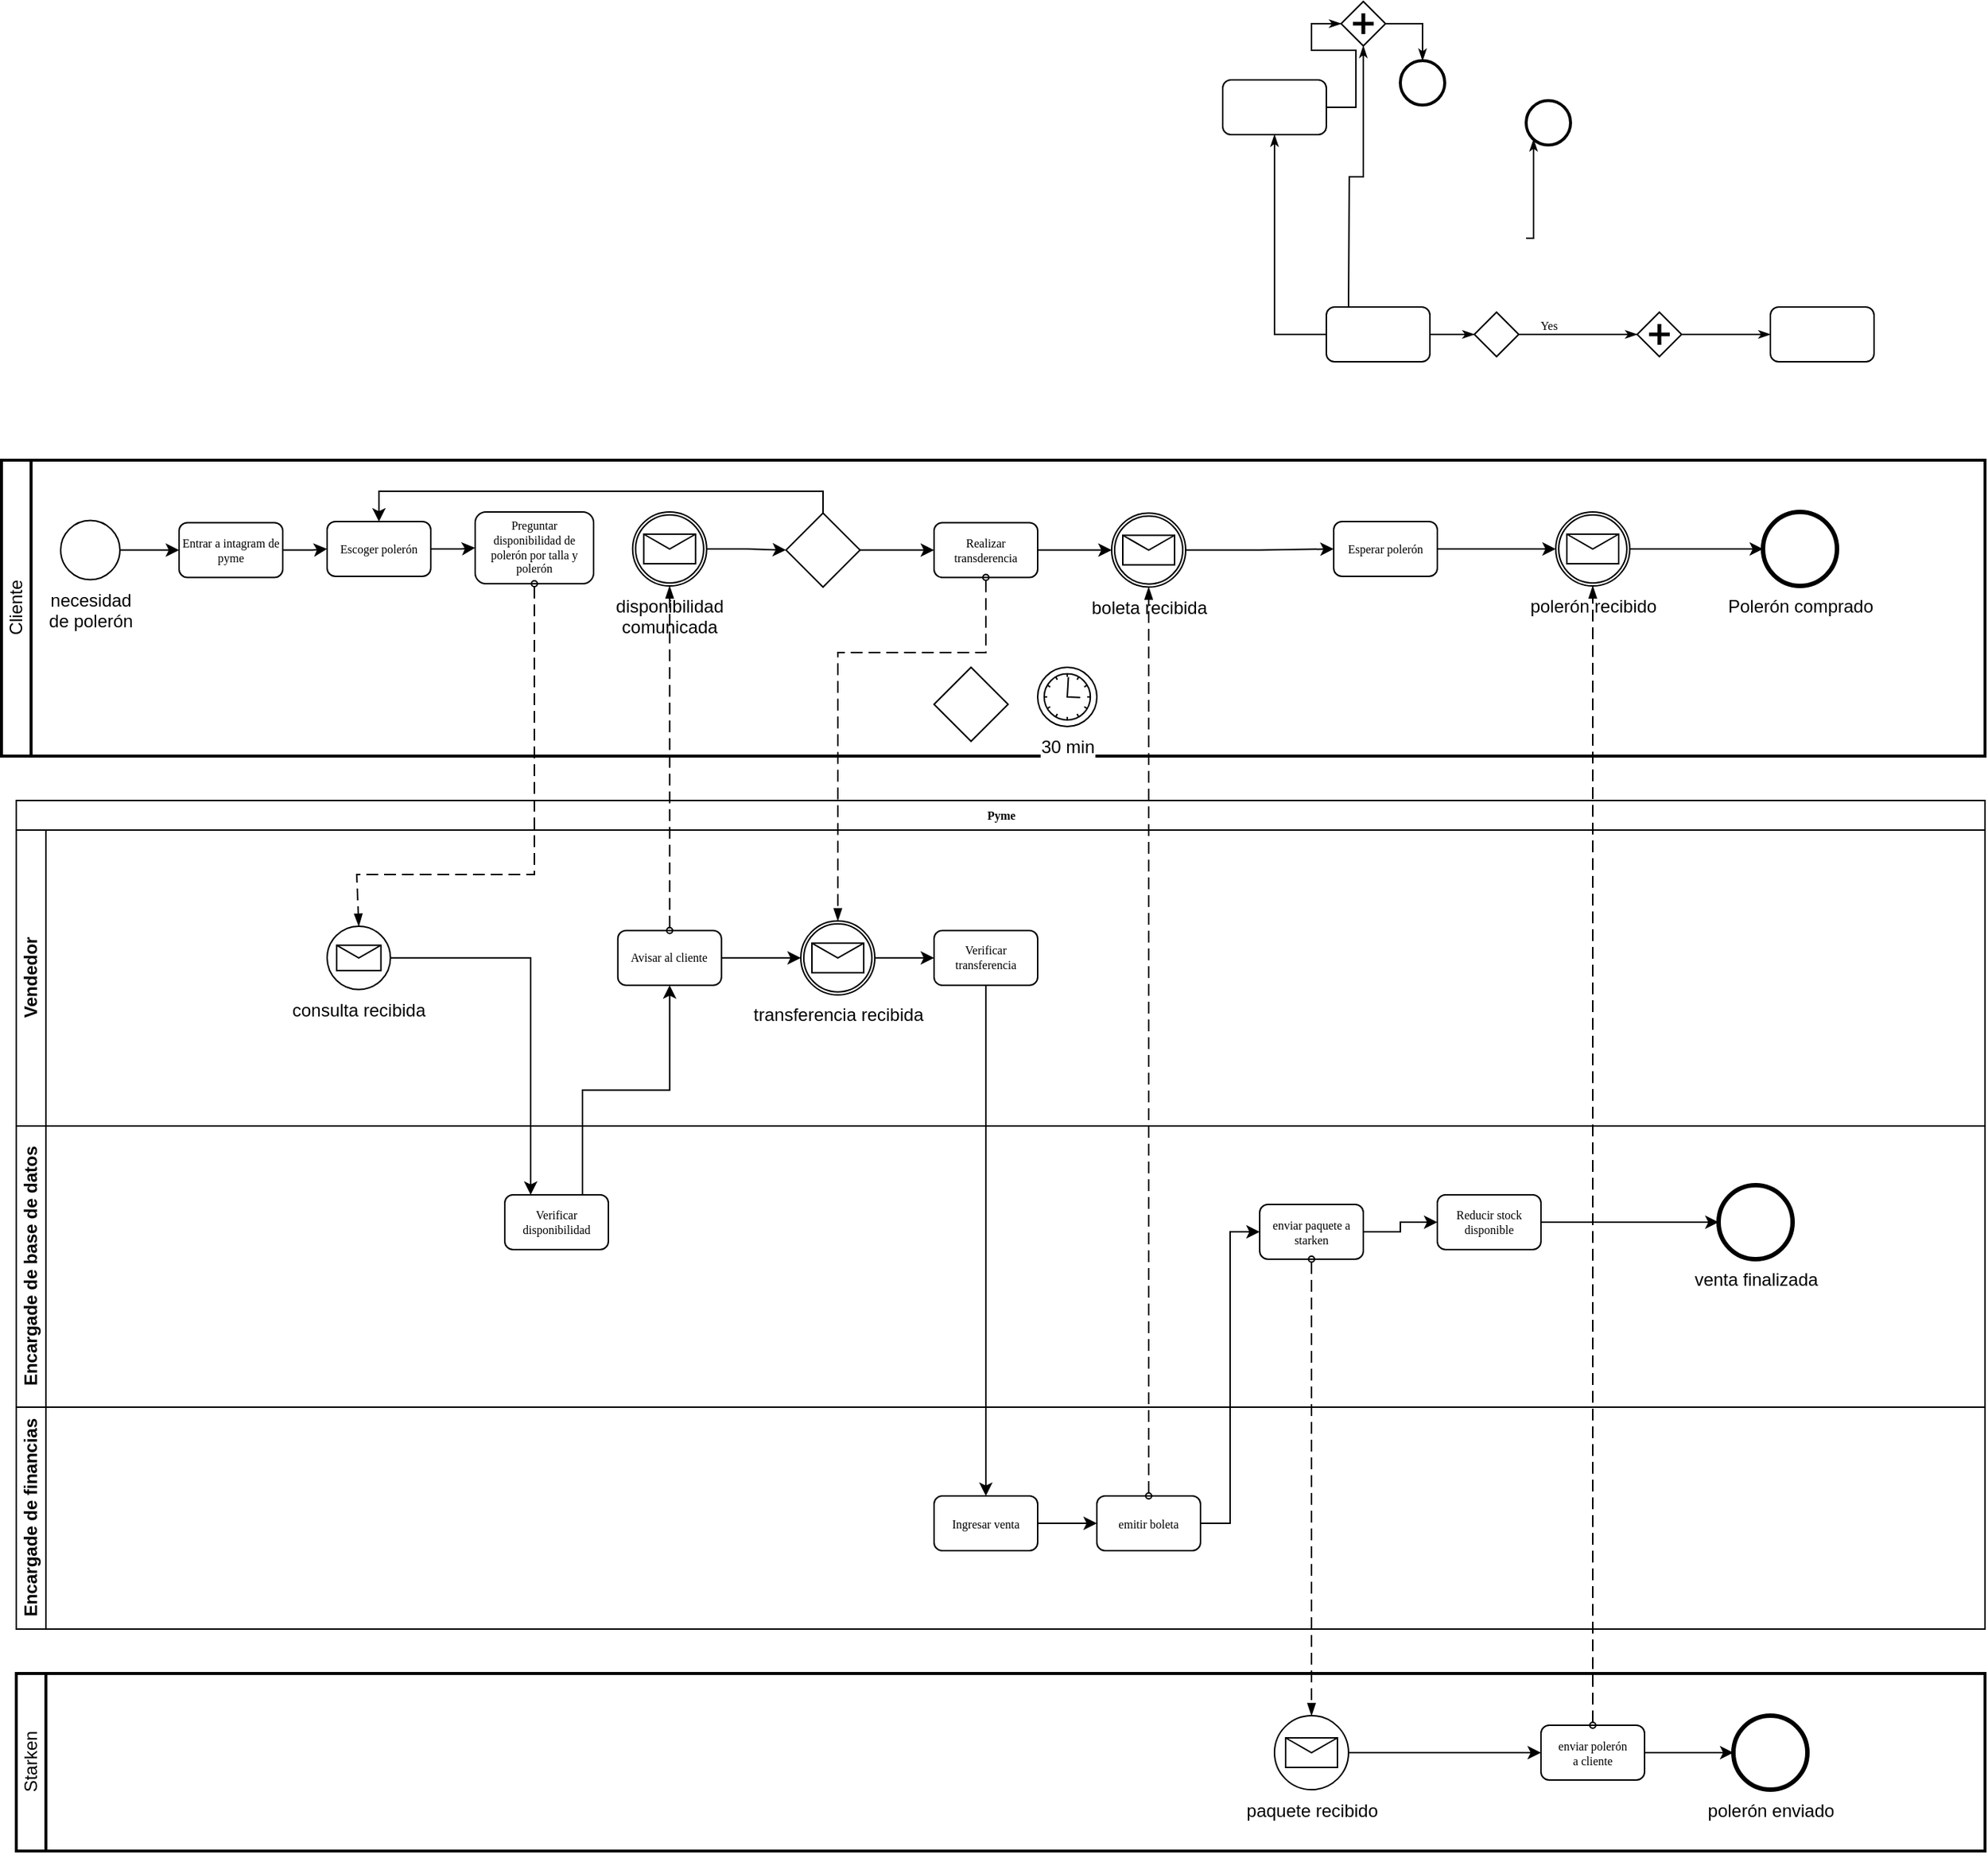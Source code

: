 <mxfile version="17.4.0" type="github">
  <diagram name="Page-1" id="c7488fd3-1785-93aa-aadb-54a6760d102a">
    <mxGraphModel dx="1464" dy="1603" grid="1" gridSize="10" guides="1" tooltips="1" connect="1" arrows="1" fold="1" page="1" pageScale="1" pageWidth="1100" pageHeight="850" background="none" math="0" shadow="0">
      <root>
        <mxCell id="0" />
        <mxCell id="1" parent="0" />
        <mxCell id="2b4e8129b02d487f-1" value="Pyme" style="swimlane;html=1;childLayout=stackLayout;horizontal=1;startSize=20;horizontalStack=0;rounded=0;shadow=0;labelBackgroundColor=none;strokeWidth=1;fontFamily=Verdana;fontSize=8;align=center;" parent="1" vertex="1">
          <mxGeometry x="170" y="80" width="1330" height="560" as="geometry">
            <mxRectangle x="170" y="80" width="60" height="20" as="alternateBounds" />
          </mxGeometry>
        </mxCell>
        <mxCell id="2b4e8129b02d487f-3" value="Vendedor" style="swimlane;html=1;startSize=20;horizontal=0;" parent="2b4e8129b02d487f-1" vertex="1">
          <mxGeometry y="20" width="1330" height="200" as="geometry">
            <mxRectangle y="20" width="680" height="20" as="alternateBounds" />
          </mxGeometry>
        </mxCell>
        <mxCell id="U_CpTUdd8zcvjAYWJKQt-99" style="edgeStyle=orthogonalEdgeStyle;rounded=0;orthogonalLoop=1;jettySize=auto;html=1;entryX=0;entryY=0.5;entryDx=0;entryDy=0;entryPerimeter=0;" edge="1" parent="2b4e8129b02d487f-3" source="U_CpTUdd8zcvjAYWJKQt-1" target="U_CpTUdd8zcvjAYWJKQt-73">
          <mxGeometry relative="1" as="geometry" />
        </mxCell>
        <mxCell id="U_CpTUdd8zcvjAYWJKQt-1" value="Avisar al cliente" style="rounded=1;whiteSpace=wrap;html=1;shadow=0;labelBackgroundColor=none;strokeWidth=1;fontFamily=Verdana;fontSize=8;align=center;" vertex="1" parent="2b4e8129b02d487f-3">
          <mxGeometry x="406.38" y="67.88" width="70" height="37" as="geometry" />
        </mxCell>
        <mxCell id="U_CpTUdd8zcvjAYWJKQt-5" value="Verificar transferencia" style="rounded=1;whiteSpace=wrap;html=1;shadow=0;labelBackgroundColor=none;strokeWidth=1;fontFamily=Verdana;fontSize=8;align=center;" vertex="1" parent="2b4e8129b02d487f-3">
          <mxGeometry x="620" y="67.88" width="70" height="37" as="geometry" />
        </mxCell>
        <mxCell id="U_CpTUdd8zcvjAYWJKQt-25" value="consulta recibida" style="points=[[0.145,0.145,0],[0.5,0,0],[0.855,0.145,0],[1,0.5,0],[0.855,0.855,0],[0.5,1,0],[0.145,0.855,0],[0,0.5,0]];shape=mxgraph.bpmn.event;html=1;verticalLabelPosition=bottom;labelBackgroundColor=#ffffff;verticalAlign=top;align=center;perimeter=ellipsePerimeter;outlineConnect=0;aspect=fixed;outline=standard;symbol=message;" vertex="1" parent="2b4e8129b02d487f-3">
          <mxGeometry x="210" y="65" width="42.75" height="42.75" as="geometry" />
        </mxCell>
        <mxCell id="U_CpTUdd8zcvjAYWJKQt-76" style="edgeStyle=orthogonalEdgeStyle;rounded=0;orthogonalLoop=1;jettySize=auto;html=1;entryX=0;entryY=0.5;entryDx=0;entryDy=0;" edge="1" parent="2b4e8129b02d487f-3" source="U_CpTUdd8zcvjAYWJKQt-73" target="U_CpTUdd8zcvjAYWJKQt-5">
          <mxGeometry relative="1" as="geometry" />
        </mxCell>
        <mxCell id="U_CpTUdd8zcvjAYWJKQt-73" value="transferencia recibida" style="points=[[0.145,0.145,0],[0.5,0,0],[0.855,0.145,0],[1,0.5,0],[0.855,0.855,0],[0.5,1,0],[0.145,0.855,0],[0,0.5,0]];shape=mxgraph.bpmn.event;html=1;verticalLabelPosition=bottom;labelBackgroundColor=#ffffff;verticalAlign=top;align=center;perimeter=ellipsePerimeter;outlineConnect=0;aspect=fixed;outline=catching;symbol=message;" vertex="1" parent="2b4e8129b02d487f-3">
          <mxGeometry x="530" y="61.38" width="50" height="50" as="geometry" />
        </mxCell>
        <mxCell id="2b4e8129b02d487f-4" value="Encargade de base de datos" style="swimlane;html=1;startSize=20;horizontal=0;" parent="2b4e8129b02d487f-1" vertex="1">
          <mxGeometry y="220" width="1330" height="190" as="geometry" />
        </mxCell>
        <mxCell id="U_CpTUdd8zcvjAYWJKQt-90" style="edgeStyle=orthogonalEdgeStyle;rounded=0;orthogonalLoop=1;jettySize=auto;html=1;" edge="1" parent="2b4e8129b02d487f-4" source="U_CpTUdd8zcvjAYWJKQt-2" target="U_CpTUdd8zcvjAYWJKQt-52">
          <mxGeometry relative="1" as="geometry" />
        </mxCell>
        <mxCell id="U_CpTUdd8zcvjAYWJKQt-2" value="Reducir stock disponible" style="rounded=1;whiteSpace=wrap;html=1;shadow=0;labelBackgroundColor=none;strokeWidth=1;fontFamily=Verdana;fontSize=8;align=center;" vertex="1" parent="2b4e8129b02d487f-4">
          <mxGeometry x="960" y="46.5" width="70" height="37" as="geometry" />
        </mxCell>
        <mxCell id="U_CpTUdd8zcvjAYWJKQt-4" value="Verificar disponibilidad" style="rounded=1;whiteSpace=wrap;html=1;shadow=0;labelBackgroundColor=none;strokeWidth=1;fontFamily=Verdana;fontSize=8;align=center;" vertex="1" parent="2b4e8129b02d487f-4">
          <mxGeometry x="330" y="46.5" width="70" height="37" as="geometry" />
        </mxCell>
        <mxCell id="U_CpTUdd8zcvjAYWJKQt-52" value="venta finalizada" style="points=[[0.145,0.145,0],[0.5,0,0],[0.855,0.145,0],[1,0.5,0],[0.855,0.855,0],[0.5,1,0],[0.145,0.855,0],[0,0.5,0]];shape=mxgraph.bpmn.event;html=1;verticalLabelPosition=bottom;labelBackgroundColor=#ffffff;verticalAlign=top;align=center;perimeter=ellipsePerimeter;outlineConnect=0;aspect=fixed;outline=end;symbol=terminate2;" vertex="1" parent="2b4e8129b02d487f-4">
          <mxGeometry x="1150" y="40" width="50" height="50" as="geometry" />
        </mxCell>
        <mxCell id="U_CpTUdd8zcvjAYWJKQt-17" value="enviar paquete a starken" style="rounded=1;whiteSpace=wrap;html=1;shadow=0;labelBackgroundColor=none;strokeWidth=1;fontFamily=Verdana;fontSize=8;align=center;" vertex="1" parent="2b4e8129b02d487f-4">
          <mxGeometry x="840" y="53" width="70" height="37" as="geometry" />
        </mxCell>
        <mxCell id="U_CpTUdd8zcvjAYWJKQt-89" style="edgeStyle=orthogonalEdgeStyle;rounded=0;orthogonalLoop=1;jettySize=auto;html=1;" edge="1" parent="2b4e8129b02d487f-4" source="U_CpTUdd8zcvjAYWJKQt-17" target="U_CpTUdd8zcvjAYWJKQt-2">
          <mxGeometry relative="1" as="geometry" />
        </mxCell>
        <mxCell id="U_CpTUdd8zcvjAYWJKQt-40" style="edgeStyle=orthogonalEdgeStyle;rounded=0;orthogonalLoop=1;jettySize=auto;html=1;entryX=0.25;entryY=0;entryDx=0;entryDy=0;" edge="1" parent="2b4e8129b02d487f-1" source="U_CpTUdd8zcvjAYWJKQt-25" target="U_CpTUdd8zcvjAYWJKQt-4">
          <mxGeometry relative="1" as="geometry" />
        </mxCell>
        <mxCell id="U_CpTUdd8zcvjAYWJKQt-44" style="edgeStyle=orthogonalEdgeStyle;rounded=0;orthogonalLoop=1;jettySize=auto;html=1;entryX=0.5;entryY=1;entryDx=0;entryDy=0;exitX=0.75;exitY=0;exitDx=0;exitDy=0;" edge="1" parent="2b4e8129b02d487f-1" source="U_CpTUdd8zcvjAYWJKQt-4" target="U_CpTUdd8zcvjAYWJKQt-1">
          <mxGeometry relative="1" as="geometry">
            <mxPoint x="499.971" y="285.029" as="sourcePoint" />
          </mxGeometry>
        </mxCell>
        <mxCell id="U_CpTUdd8zcvjAYWJKQt-65" style="edgeStyle=orthogonalEdgeStyle;rounded=0;orthogonalLoop=1;jettySize=auto;html=1;" edge="1" parent="2b4e8129b02d487f-1" source="U_CpTUdd8zcvjAYWJKQt-5" target="U_CpTUdd8zcvjAYWJKQt-6">
          <mxGeometry relative="1" as="geometry" />
        </mxCell>
        <mxCell id="2b4e8129b02d487f-2" value="Encargade&amp;nbsp;de financias" style="swimlane;html=1;startSize=20;horizontal=0;" parent="2b4e8129b02d487f-1" vertex="1">
          <mxGeometry y="410" width="1330" height="150" as="geometry" />
        </mxCell>
        <mxCell id="2b4e8129b02d487f-20" style="edgeStyle=orthogonalEdgeStyle;rounded=0;html=1;labelBackgroundColor=none;startArrow=none;startFill=0;startSize=5;endArrow=classicThin;endFill=1;endSize=5;jettySize=auto;orthogonalLoop=1;strokeWidth=1;fontFamily=Verdana;fontSize=8" parent="2b4e8129b02d487f-2" target="2b4e8129b02d487f-8" edge="1">
          <mxGeometry relative="1" as="geometry">
            <mxPoint x="1020" y="-790" as="sourcePoint" />
            <Array as="points">
              <mxPoint x="1025" y="-790" />
            </Array>
          </mxGeometry>
        </mxCell>
        <mxCell id="U_CpTUdd8zcvjAYWJKQt-66" style="edgeStyle=orthogonalEdgeStyle;rounded=0;orthogonalLoop=1;jettySize=auto;html=1;entryX=0;entryY=0.5;entryDx=0;entryDy=0;" edge="1" parent="2b4e8129b02d487f-2" source="U_CpTUdd8zcvjAYWJKQt-6" target="U_CpTUdd8zcvjAYWJKQt-3">
          <mxGeometry relative="1" as="geometry" />
        </mxCell>
        <mxCell id="U_CpTUdd8zcvjAYWJKQt-6" value="Ingresar venta" style="rounded=1;whiteSpace=wrap;html=1;shadow=0;labelBackgroundColor=none;strokeWidth=1;fontFamily=Verdana;fontSize=8;align=center;" vertex="1" parent="2b4e8129b02d487f-2">
          <mxGeometry x="620" y="60" width="70" height="37" as="geometry" />
        </mxCell>
        <mxCell id="U_CpTUdd8zcvjAYWJKQt-3" value="emitir boleta&lt;span style=&quot;color: rgba(0 , 0 , 0 , 0) ; font-family: monospace ; font-size: 0px&quot;&gt;%3CmxGraphModel%3E%3Croot%3E%3CmxCell%20id%3D%220%22%2F%3E%3CmxCell%20id%3D%221%22%20parent%3D%220%22%2F%3E%3CmxCell%20id%3D%222%22%20value%3D%22Infomar%20modelo%20y%20talla%22%20style%3D%22rounded%3D1%3BwhiteSpace%3Dwrap%3Bhtml%3D1%3Bshadow%3D0%3BlabelBackgroundColor%3Dnone%3BstrokeWidth%3D1%3BfontFamily%3DVerdana%3BfontSize%3D8%3Balign%3Dcenter%3B%22%20vertex%3D%221%22%20parent%3D%221%22%3E%3CmxGeometry%20x%3D%22240%22%20y%3D%22-110.0%22%20width%3D%2270%22%20height%3D%2237%22%20as%3D%22geometry%22%2F%3E%3C%2FmxCell%3E%3C%2Froot%3E%3C%2FmxGraphModel%3E&lt;/span&gt;" style="rounded=1;whiteSpace=wrap;html=1;shadow=0;labelBackgroundColor=none;strokeWidth=1;fontFamily=Verdana;fontSize=8;align=center;" vertex="1" parent="2b4e8129b02d487f-2">
          <mxGeometry x="730" y="60" width="70" height="37" as="geometry" />
        </mxCell>
        <mxCell id="U_CpTUdd8zcvjAYWJKQt-67" style="edgeStyle=orthogonalEdgeStyle;rounded=0;orthogonalLoop=1;jettySize=auto;html=1;entryX=0;entryY=0.5;entryDx=0;entryDy=0;" edge="1" parent="2b4e8129b02d487f-1" source="U_CpTUdd8zcvjAYWJKQt-3" target="U_CpTUdd8zcvjAYWJKQt-17">
          <mxGeometry relative="1" as="geometry" />
        </mxCell>
        <mxCell id="2b4e8129b02d487f-9" value="" style="rounded=1;whiteSpace=wrap;html=1;shadow=0;labelBackgroundColor=none;strokeWidth=1;fontFamily=Verdana;fontSize=8;align=center;" parent="1" vertex="1">
          <mxGeometry x="985" y="-407" width="70" height="37" as="geometry" />
        </mxCell>
        <mxCell id="2b4e8129b02d487f-11" value="" style="ellipse;whiteSpace=wrap;html=1;rounded=0;shadow=0;labelBackgroundColor=none;strokeWidth=2;fontFamily=Verdana;fontSize=8;align=center;" parent="1" vertex="1">
          <mxGeometry x="1105" y="-420" width="30" height="30" as="geometry" />
        </mxCell>
        <mxCell id="2b4e8129b02d487f-10" value="" style="shape=mxgraph.bpmn.shape;html=1;verticalLabelPosition=bottom;labelBackgroundColor=#ffffff;verticalAlign=top;perimeter=rhombusPerimeter;background=gateway;outline=none;symbol=parallelGw;rounded=1;shadow=0;strokeWidth=1;fontFamily=Verdana;fontSize=8;align=center;" parent="1" vertex="1">
          <mxGeometry x="1065" y="-460" width="30" height="30" as="geometry" />
        </mxCell>
        <mxCell id="2b4e8129b02d487f-22" style="edgeStyle=orthogonalEdgeStyle;rounded=0;html=1;entryX=0;entryY=0.5;labelBackgroundColor=none;startArrow=none;startFill=0;startSize=5;endArrow=classicThin;endFill=1;endSize=5;jettySize=auto;orthogonalLoop=1;strokeWidth=1;fontFamily=Verdana;fontSize=8" parent="1" source="2b4e8129b02d487f-9" target="2b4e8129b02d487f-10" edge="1">
          <mxGeometry relative="1" as="geometry" />
        </mxCell>
        <mxCell id="2b4e8129b02d487f-23" style="edgeStyle=orthogonalEdgeStyle;rounded=0;html=1;labelBackgroundColor=none;startArrow=none;startFill=0;startSize=5;endArrow=classicThin;endFill=1;endSize=5;jettySize=auto;orthogonalLoop=1;strokeWidth=1;fontFamily=Verdana;fontSize=8" parent="1" source="2b4e8129b02d487f-10" target="2b4e8129b02d487f-11" edge="1">
          <mxGeometry relative="1" as="geometry" />
        </mxCell>
        <mxCell id="2b4e8129b02d487f-31" style="edgeStyle=orthogonalEdgeStyle;rounded=0;html=1;entryX=0.5;entryY=1;labelBackgroundColor=none;startArrow=none;startFill=0;startSize=5;endArrow=classicThin;endFill=1;endSize=5;jettySize=auto;orthogonalLoop=1;strokeWidth=1;fontFamily=Verdana;fontSize=8" parent="1" target="2b4e8129b02d487f-10" edge="1">
          <mxGeometry relative="1" as="geometry">
            <mxPoint x="1070" y="-253" as="sourcePoint" />
          </mxGeometry>
        </mxCell>
        <mxCell id="2b4e8129b02d487f-33" style="edgeStyle=orthogonalEdgeStyle;rounded=0;html=1;labelBackgroundColor=none;startArrow=none;startFill=0;startSize=5;endArrow=classicThin;endFill=1;endSize=5;jettySize=auto;orthogonalLoop=1;strokeWidth=1;fontFamily=Verdana;fontSize=8" parent="1" source="2b4e8129b02d487f-16" target="2b4e8129b02d487f-9" edge="1">
          <mxGeometry relative="1" as="geometry" />
        </mxCell>
        <mxCell id="2b4e8129b02d487f-28" style="edgeStyle=orthogonalEdgeStyle;rounded=0;html=1;labelBackgroundColor=none;startArrow=none;startFill=0;startSize=5;endArrow=classicThin;endFill=1;endSize=5;jettySize=auto;orthogonalLoop=1;strokeWidth=1;fontFamily=Verdana;fontSize=8;" parent="1" source="2b4e8129b02d487f-14" target="2b4e8129b02d487f-15" edge="1">
          <mxGeometry relative="1" as="geometry" />
        </mxCell>
        <mxCell id="2b4e8129b02d487f-14" value="" style="rounded=1;whiteSpace=wrap;html=1;shadow=0;labelBackgroundColor=none;strokeWidth=1;fontFamily=Verdana;fontSize=8;align=center;" parent="1" vertex="1">
          <mxGeometry x="1055" y="-253.5" width="70" height="37" as="geometry" />
        </mxCell>
        <mxCell id="2b4e8129b02d487f-29" value="Yes" style="edgeStyle=orthogonalEdgeStyle;rounded=0;html=1;entryX=0;entryY=0.5;labelBackgroundColor=none;startArrow=none;startFill=0;startSize=5;endArrow=classicThin;endFill=1;endSize=5;jettySize=auto;orthogonalLoop=1;strokeWidth=1;fontFamily=Verdana;fontSize=8" parent="1" source="2b4e8129b02d487f-15" target="2b4e8129b02d487f-16" edge="1">
          <mxGeometry x="-0.501" y="6" relative="1" as="geometry">
            <mxPoint as="offset" />
          </mxGeometry>
        </mxCell>
        <mxCell id="2b4e8129b02d487f-15" value="" style="strokeWidth=1;html=1;shape=mxgraph.flowchart.decision;whiteSpace=wrap;rounded=1;shadow=0;labelBackgroundColor=none;fontFamily=Verdana;fontSize=8;align=center;" parent="1" vertex="1">
          <mxGeometry x="1155" y="-250.0" width="30" height="30" as="geometry" />
        </mxCell>
        <mxCell id="2b4e8129b02d487f-30" style="edgeStyle=orthogonalEdgeStyle;rounded=0;html=1;labelBackgroundColor=none;startArrow=none;startFill=0;startSize=5;endArrow=classicThin;endFill=1;endSize=5;jettySize=auto;orthogonalLoop=1;strokeColor=#000000;strokeWidth=1;fontFamily=Verdana;fontSize=8;fontColor=#000000;" parent="1" source="2b4e8129b02d487f-16" target="2b4e8129b02d487f-17" edge="1">
          <mxGeometry relative="1" as="geometry" />
        </mxCell>
        <mxCell id="2b4e8129b02d487f-16" value="" style="shape=mxgraph.bpmn.shape;html=1;verticalLabelPosition=bottom;labelBackgroundColor=#ffffff;verticalAlign=top;perimeter=rhombusPerimeter;background=gateway;outline=none;symbol=parallelGw;rounded=1;shadow=0;strokeWidth=1;fontFamily=Verdana;fontSize=8;align=center;" parent="1" vertex="1">
          <mxGeometry x="1265" y="-250.0" width="30" height="30" as="geometry" />
        </mxCell>
        <mxCell id="U_CpTUdd8zcvjAYWJKQt-12" value="Cliente" style="swimlane;html=1;startSize=20;fontStyle=0;collapsible=0;horizontal=0;swimlaneLine=1;swimlaneFillColor=#ffffff;strokeWidth=2;" vertex="1" parent="1">
          <mxGeometry x="160" y="-150" width="1340" height="200" as="geometry" />
        </mxCell>
        <mxCell id="2b4e8129b02d487f-6" value="Preguntar disponibilidad de polerón por talla y polerón" style="rounded=1;whiteSpace=wrap;html=1;shadow=0;labelBackgroundColor=none;strokeWidth=1;fontFamily=Verdana;fontSize=8;align=center;" parent="U_CpTUdd8zcvjAYWJKQt-12" vertex="1">
          <mxGeometry x="320" y="35" width="80" height="48.5" as="geometry" />
        </mxCell>
        <mxCell id="U_CpTUdd8zcvjAYWJKQt-95" style="edgeStyle=orthogonalEdgeStyle;rounded=0;orthogonalLoop=1;jettySize=auto;html=1;entryX=0;entryY=0.5;entryDx=0;entryDy=0;entryPerimeter=0;" edge="1" parent="U_CpTUdd8zcvjAYWJKQt-12" source="U_CpTUdd8zcvjAYWJKQt-14" target="U_CpTUdd8zcvjAYWJKQt-71">
          <mxGeometry relative="1" as="geometry" />
        </mxCell>
        <mxCell id="U_CpTUdd8zcvjAYWJKQt-14" value="Realizar transderencia" style="rounded=1;whiteSpace=wrap;html=1;shadow=0;labelBackgroundColor=none;strokeWidth=1;fontFamily=Verdana;fontSize=8;align=center;" vertex="1" parent="U_CpTUdd8zcvjAYWJKQt-12">
          <mxGeometry x="630" y="42.25" width="70" height="37" as="geometry" />
        </mxCell>
        <mxCell id="U_CpTUdd8zcvjAYWJKQt-97" style="edgeStyle=orthogonalEdgeStyle;rounded=0;orthogonalLoop=1;jettySize=auto;html=1;entryX=0;entryY=0.5;entryDx=0;entryDy=0;" edge="1" parent="U_CpTUdd8zcvjAYWJKQt-12" source="U_CpTUdd8zcvjAYWJKQt-27" target="U_CpTUdd8zcvjAYWJKQt-31">
          <mxGeometry relative="1" as="geometry" />
        </mxCell>
        <mxCell id="U_CpTUdd8zcvjAYWJKQt-27" value="Entrar a intagram de pyme" style="rounded=1;whiteSpace=wrap;html=1;shadow=0;labelBackgroundColor=none;strokeWidth=1;fontFamily=Verdana;fontSize=8;align=center;" vertex="1" parent="U_CpTUdd8zcvjAYWJKQt-12">
          <mxGeometry x="120" y="42.25" width="70" height="37" as="geometry" />
        </mxCell>
        <mxCell id="U_CpTUdd8zcvjAYWJKQt-96" style="edgeStyle=orthogonalEdgeStyle;rounded=0;orthogonalLoop=1;jettySize=auto;html=1;entryX=0;entryY=0.5;entryDx=0;entryDy=0;" edge="1" parent="U_CpTUdd8zcvjAYWJKQt-12" source="U_CpTUdd8zcvjAYWJKQt-28" target="U_CpTUdd8zcvjAYWJKQt-27">
          <mxGeometry relative="1" as="geometry" />
        </mxCell>
        <mxCell id="U_CpTUdd8zcvjAYWJKQt-28" value="necesidad &lt;br&gt;de polerón" style="points=[[0.145,0.145,0],[0.5,0,0],[0.855,0.145,0],[1,0.5,0],[0.855,0.855,0],[0.5,1,0],[0.145,0.855,0],[0,0.5,0]];shape=mxgraph.bpmn.event;html=1;verticalLabelPosition=bottom;labelBackgroundColor=#ffffff;verticalAlign=top;align=center;perimeter=ellipsePerimeter;outlineConnect=0;aspect=fixed;outline=standard;symbol=general;" vertex="1" parent="U_CpTUdd8zcvjAYWJKQt-12">
          <mxGeometry x="40" y="40.75" width="40" height="40" as="geometry" />
        </mxCell>
        <mxCell id="U_CpTUdd8zcvjAYWJKQt-98" style="edgeStyle=orthogonalEdgeStyle;rounded=0;orthogonalLoop=1;jettySize=auto;html=1;entryX=0;entryY=0.5;entryDx=0;entryDy=0;" edge="1" parent="U_CpTUdd8zcvjAYWJKQt-12" source="U_CpTUdd8zcvjAYWJKQt-31" target="2b4e8129b02d487f-6">
          <mxGeometry relative="1" as="geometry" />
        </mxCell>
        <mxCell id="U_CpTUdd8zcvjAYWJKQt-31" value="Escoger polerón" style="rounded=1;whiteSpace=wrap;html=1;shadow=0;labelBackgroundColor=none;strokeWidth=1;fontFamily=Verdana;fontSize=8;align=center;" vertex="1" parent="U_CpTUdd8zcvjAYWJKQt-12">
          <mxGeometry x="220" y="41.5" width="70" height="37" as="geometry" />
        </mxCell>
        <mxCell id="U_CpTUdd8zcvjAYWJKQt-36" value="Polerón comprado" style="points=[[0.145,0.145,0],[0.5,0,0],[0.855,0.145,0],[1,0.5,0],[0.855,0.855,0],[0.5,1,0],[0.145,0.855,0],[0,0.5,0]];shape=mxgraph.bpmn.event;html=1;verticalLabelPosition=bottom;labelBackgroundColor=#ffffff;verticalAlign=top;align=center;perimeter=ellipsePerimeter;outlineConnect=0;aspect=fixed;outline=end;symbol=terminate2;" vertex="1" parent="U_CpTUdd8zcvjAYWJKQt-12">
          <mxGeometry x="1190" y="35" width="50" height="50" as="geometry" />
        </mxCell>
        <mxCell id="U_CpTUdd8zcvjAYWJKQt-49" style="edgeStyle=orthogonalEdgeStyle;rounded=0;orthogonalLoop=1;jettySize=auto;html=1;entryX=0;entryY=0.5;entryDx=0;entryDy=0;exitX=1;exitY=0.5;exitDx=0;exitDy=0;exitPerimeter=0;" edge="1" parent="U_CpTUdd8zcvjAYWJKQt-12" source="U_CpTUdd8zcvjAYWJKQt-62" target="U_CpTUdd8zcvjAYWJKQt-14">
          <mxGeometry relative="1" as="geometry">
            <mxPoint x="566.38" y="62.88" as="sourcePoint" />
          </mxGeometry>
        </mxCell>
        <mxCell id="U_CpTUdd8zcvjAYWJKQt-64" style="edgeStyle=orthogonalEdgeStyle;rounded=0;orthogonalLoop=1;jettySize=auto;html=1;entryX=0;entryY=0.5;entryDx=0;entryDy=0;entryPerimeter=0;" edge="1" parent="U_CpTUdd8zcvjAYWJKQt-12" source="U_CpTUdd8zcvjAYWJKQt-70" target="U_CpTUdd8zcvjAYWJKQt-62">
          <mxGeometry relative="1" as="geometry">
            <mxPoint x="472.75" y="60" as="sourcePoint" />
          </mxGeometry>
        </mxCell>
        <mxCell id="U_CpTUdd8zcvjAYWJKQt-63" style="edgeStyle=orthogonalEdgeStyle;rounded=0;orthogonalLoop=1;jettySize=auto;html=1;entryX=0.5;entryY=0;entryDx=0;entryDy=0;exitX=0.5;exitY=0;exitDx=0;exitDy=0;exitPerimeter=0;" edge="1" parent="U_CpTUdd8zcvjAYWJKQt-12" source="U_CpTUdd8zcvjAYWJKQt-62" target="U_CpTUdd8zcvjAYWJKQt-31">
          <mxGeometry relative="1" as="geometry">
            <Array as="points">
              <mxPoint x="555" y="21" />
              <mxPoint x="255" y="21" />
            </Array>
          </mxGeometry>
        </mxCell>
        <mxCell id="U_CpTUdd8zcvjAYWJKQt-62" value="" style="points=[[0.25,0.25,0],[0.5,0,0],[0.75,0.25,0],[1,0.5,0],[0.75,0.75,0],[0.5,1,0],[0.25,0.75,0],[0,0.5,0]];shape=mxgraph.bpmn.gateway2;html=1;verticalLabelPosition=bottom;labelBackgroundColor=#ffffff;verticalAlign=top;align=center;perimeter=rhombusPerimeter;outlineConnect=0;outline=none;symbol=none;" vertex="1" parent="U_CpTUdd8zcvjAYWJKQt-12">
          <mxGeometry x="530" y="35.75" width="50" height="50" as="geometry" />
        </mxCell>
        <mxCell id="U_CpTUdd8zcvjAYWJKQt-70" value="disponibilidad &lt;br&gt;comunicada" style="points=[[0.145,0.145,0],[0.5,0,0],[0.855,0.145,0],[1,0.5,0],[0.855,0.855,0],[0.5,1,0],[0.145,0.855,0],[0,0.5,0]];shape=mxgraph.bpmn.event;html=1;verticalLabelPosition=bottom;labelBackgroundColor=#ffffff;verticalAlign=top;align=center;perimeter=ellipsePerimeter;outlineConnect=0;aspect=fixed;outline=catching;symbol=message;" vertex="1" parent="U_CpTUdd8zcvjAYWJKQt-12">
          <mxGeometry x="426.38" y="35.0" width="50" height="50" as="geometry" />
        </mxCell>
        <mxCell id="U_CpTUdd8zcvjAYWJKQt-93" style="edgeStyle=orthogonalEdgeStyle;rounded=0;orthogonalLoop=1;jettySize=auto;html=1;entryX=0;entryY=0.5;entryDx=0;entryDy=0;entryPerimeter=0;" edge="1" parent="U_CpTUdd8zcvjAYWJKQt-12" source="U_CpTUdd8zcvjAYWJKQt-72" target="U_CpTUdd8zcvjAYWJKQt-36">
          <mxGeometry relative="1" as="geometry" />
        </mxCell>
        <mxCell id="U_CpTUdd8zcvjAYWJKQt-72" value="polerón recibido" style="points=[[0.145,0.145,0],[0.5,0,0],[0.855,0.145,0],[1,0.5,0],[0.855,0.855,0],[0.5,1,0],[0.145,0.855,0],[0,0.5,0]];shape=mxgraph.bpmn.event;html=1;verticalLabelPosition=bottom;labelBackgroundColor=#ffffff;verticalAlign=top;align=center;perimeter=ellipsePerimeter;outlineConnect=0;aspect=fixed;outline=catching;symbol=message;" vertex="1" parent="U_CpTUdd8zcvjAYWJKQt-12">
          <mxGeometry x="1050" y="35" width="50" height="50" as="geometry" />
        </mxCell>
        <mxCell id="U_CpTUdd8zcvjAYWJKQt-9" value="30 min" style="points=[[0.145,0.145,0],[0.5,0,0],[0.855,0.145,0],[1,0.5,0],[0.855,0.855,0],[0.5,1,0],[0.145,0.855,0],[0,0.5,0]];shape=mxgraph.bpmn.event;html=1;verticalLabelPosition=bottom;labelBackgroundColor=#ffffff;verticalAlign=top;align=center;perimeter=ellipsePerimeter;outlineConnect=0;aspect=fixed;outline=standard;symbol=timer;" vertex="1" parent="U_CpTUdd8zcvjAYWJKQt-12">
          <mxGeometry x="700" y="140" width="40" height="40" as="geometry" />
        </mxCell>
        <mxCell id="U_CpTUdd8zcvjAYWJKQt-88" style="edgeStyle=orthogonalEdgeStyle;rounded=0;orthogonalLoop=1;jettySize=auto;html=1;entryX=0;entryY=0.5;entryDx=0;entryDy=0;entryPerimeter=0;" edge="1" parent="U_CpTUdd8zcvjAYWJKQt-12" source="U_CpTUdd8zcvjAYWJKQt-86" target="U_CpTUdd8zcvjAYWJKQt-72">
          <mxGeometry relative="1" as="geometry" />
        </mxCell>
        <mxCell id="U_CpTUdd8zcvjAYWJKQt-86" value="Esperar polerón" style="rounded=1;whiteSpace=wrap;html=1;shadow=0;labelBackgroundColor=none;strokeWidth=1;fontFamily=Verdana;fontSize=8;align=center;" vertex="1" parent="U_CpTUdd8zcvjAYWJKQt-12">
          <mxGeometry x="900" y="41.5" width="70" height="37" as="geometry" />
        </mxCell>
        <mxCell id="U_CpTUdd8zcvjAYWJKQt-71" value="boleta recibida" style="points=[[0.145,0.145,0],[0.5,0,0],[0.855,0.145,0],[1,0.5,0],[0.855,0.855,0],[0.5,1,0],[0.145,0.855,0],[0,0.5,0]];shape=mxgraph.bpmn.event;html=1;verticalLabelPosition=bottom;labelBackgroundColor=#ffffff;verticalAlign=top;align=center;perimeter=ellipsePerimeter;outlineConnect=0;aspect=fixed;outline=catching;symbol=message;" vertex="1" parent="U_CpTUdd8zcvjAYWJKQt-12">
          <mxGeometry x="750" y="35.75" width="50" height="50" as="geometry" />
        </mxCell>
        <mxCell id="U_CpTUdd8zcvjAYWJKQt-87" style="edgeStyle=orthogonalEdgeStyle;rounded=0;orthogonalLoop=1;jettySize=auto;html=1;entryX=0;entryY=0.5;entryDx=0;entryDy=0;" edge="1" parent="U_CpTUdd8zcvjAYWJKQt-12" source="U_CpTUdd8zcvjAYWJKQt-71" target="U_CpTUdd8zcvjAYWJKQt-86">
          <mxGeometry relative="1" as="geometry" />
        </mxCell>
        <mxCell id="U_CpTUdd8zcvjAYWJKQt-61" value="" style="points=[[0.25,0.25,0],[0.5,0,0],[0.75,0.25,0],[1,0.5,0],[0.75,0.75,0],[0.5,1,0],[0.25,0.75,0],[0,0.5,0]];shape=mxgraph.bpmn.gateway2;html=1;verticalLabelPosition=bottom;labelBackgroundColor=#ffffff;verticalAlign=top;align=center;perimeter=rhombusPerimeter;outlineConnect=0;outline=none;symbol=none;" vertex="1" parent="U_CpTUdd8zcvjAYWJKQt-12">
          <mxGeometry x="630" y="140" width="50" height="50" as="geometry" />
        </mxCell>
        <mxCell id="2b4e8129b02d487f-17" value="" style="rounded=1;whiteSpace=wrap;html=1;shadow=0;labelBackgroundColor=none;strokeWidth=1;fontFamily=Verdana;fontSize=8;align=center;" parent="1" vertex="1">
          <mxGeometry x="1355" y="-253.5" width="70" height="37" as="geometry" />
        </mxCell>
        <mxCell id="2b4e8129b02d487f-8" value="" style="ellipse;whiteSpace=wrap;html=1;rounded=0;shadow=0;labelBackgroundColor=none;strokeWidth=2;fontFamily=Verdana;fontSize=8;align=center;" parent="1" vertex="1">
          <mxGeometry x="1190" y="-393" width="30" height="30" as="geometry" />
        </mxCell>
        <mxCell id="U_CpTUdd8zcvjAYWJKQt-18" value="Starken" style="swimlane;html=1;startSize=20;fontStyle=0;collapsible=0;horizontal=0;swimlaneLine=1;swimlaneFillColor=#ffffff;strokeWidth=2;" vertex="1" parent="1">
          <mxGeometry x="170" y="670" width="1330" height="120" as="geometry" />
        </mxCell>
        <mxCell id="U_CpTUdd8zcvjAYWJKQt-84" style="edgeStyle=orthogonalEdgeStyle;rounded=0;orthogonalLoop=1;jettySize=auto;html=1;entryX=0;entryY=0.5;entryDx=0;entryDy=0;" edge="1" parent="U_CpTUdd8zcvjAYWJKQt-18" source="U_CpTUdd8zcvjAYWJKQt-80" target="U_CpTUdd8zcvjAYWJKQt-81">
          <mxGeometry relative="1" as="geometry" />
        </mxCell>
        <mxCell id="U_CpTUdd8zcvjAYWJKQt-80" value="paquete recibido" style="points=[[0.145,0.145,0],[0.5,0,0],[0.855,0.145,0],[1,0.5,0],[0.855,0.855,0],[0.5,1,0],[0.145,0.855,0],[0,0.5,0]];shape=mxgraph.bpmn.event;html=1;verticalLabelPosition=bottom;labelBackgroundColor=#ffffff;verticalAlign=top;align=center;perimeter=ellipsePerimeter;outlineConnect=0;aspect=fixed;outline=standard;symbol=message;" vertex="1" parent="U_CpTUdd8zcvjAYWJKQt-18">
          <mxGeometry x="850" y="28.5" width="50" height="50" as="geometry" />
        </mxCell>
        <mxCell id="U_CpTUdd8zcvjAYWJKQt-92" style="edgeStyle=orthogonalEdgeStyle;rounded=0;orthogonalLoop=1;jettySize=auto;html=1;entryX=0;entryY=0.5;entryDx=0;entryDy=0;entryPerimeter=0;" edge="1" parent="U_CpTUdd8zcvjAYWJKQt-18" source="U_CpTUdd8zcvjAYWJKQt-81" target="U_CpTUdd8zcvjAYWJKQt-91">
          <mxGeometry relative="1" as="geometry" />
        </mxCell>
        <mxCell id="U_CpTUdd8zcvjAYWJKQt-81" value="enviar polerón&lt;br&gt;a cliente" style="rounded=1;whiteSpace=wrap;html=1;shadow=0;labelBackgroundColor=none;strokeWidth=1;fontFamily=Verdana;fontSize=8;align=center;" vertex="1" parent="U_CpTUdd8zcvjAYWJKQt-18">
          <mxGeometry x="1030" y="35" width="70" height="37" as="geometry" />
        </mxCell>
        <mxCell id="U_CpTUdd8zcvjAYWJKQt-91" value="polerón enviado" style="points=[[0.145,0.145,0],[0.5,0,0],[0.855,0.145,0],[1,0.5,0],[0.855,0.855,0],[0.5,1,0],[0.145,0.855,0],[0,0.5,0]];shape=mxgraph.bpmn.event;html=1;verticalLabelPosition=bottom;labelBackgroundColor=#ffffff;verticalAlign=top;align=center;perimeter=ellipsePerimeter;outlineConnect=0;aspect=fixed;outline=end;symbol=terminate2;" vertex="1" parent="U_CpTUdd8zcvjAYWJKQt-18">
          <mxGeometry x="1160" y="28.5" width="50" height="50" as="geometry" />
        </mxCell>
        <mxCell id="U_CpTUdd8zcvjAYWJKQt-38" value="" style="dashed=1;dashPattern=8 4;endArrow=blockThin;endFill=1;startArrow=oval;startFill=0;endSize=6;startSize=4;rounded=0;exitX=0.5;exitY=1;exitDx=0;exitDy=0;entryX=0.5;entryY=0;entryDx=0;entryDy=0;entryPerimeter=0;" edge="1" parent="1" source="2b4e8129b02d487f-6" target="U_CpTUdd8zcvjAYWJKQt-25">
          <mxGeometry width="160" relative="1" as="geometry">
            <mxPoint x="530" y="180" as="sourcePoint" />
            <mxPoint x="670" y="270" as="targetPoint" />
            <Array as="points">
              <mxPoint x="520" y="130" />
              <mxPoint x="400" y="130" />
            </Array>
          </mxGeometry>
        </mxCell>
        <mxCell id="U_CpTUdd8zcvjAYWJKQt-42" value="" style="dashed=1;dashPattern=8 4;endArrow=blockThin;endFill=1;startArrow=oval;startFill=0;endSize=6;startSize=4;rounded=0;entryX=0.5;entryY=1;entryDx=0;entryDy=0;entryPerimeter=0;" edge="1" parent="1" source="U_CpTUdd8zcvjAYWJKQt-1" target="U_CpTUdd8zcvjAYWJKQt-70">
          <mxGeometry width="160" relative="1" as="geometry">
            <mxPoint x="680" y="180" as="sourcePoint" />
            <mxPoint x="629.024" y="-80.036" as="targetPoint" />
            <Array as="points" />
          </mxGeometry>
        </mxCell>
        <mxCell id="U_CpTUdd8zcvjAYWJKQt-68" value="" style="dashed=1;dashPattern=8 4;endArrow=blockThin;endFill=1;startArrow=oval;startFill=0;endSize=6;startSize=4;rounded=0;exitX=0.5;exitY=0;exitDx=0;exitDy=0;" edge="1" parent="1" source="U_CpTUdd8zcvjAYWJKQt-3" target="U_CpTUdd8zcvjAYWJKQt-71">
          <mxGeometry width="160" relative="1" as="geometry">
            <mxPoint x="910" y="420" as="sourcePoint" />
            <mxPoint x="1030" y="-10" as="targetPoint" />
          </mxGeometry>
        </mxCell>
        <mxCell id="U_CpTUdd8zcvjAYWJKQt-75" value="" style="dashed=1;dashPattern=8 4;endArrow=blockThin;endFill=1;startArrow=oval;startFill=0;endSize=6;startSize=4;rounded=0;exitX=0.5;exitY=1;exitDx=0;exitDy=0;entryX=0.5;entryY=0;entryDx=0;entryDy=0;entryPerimeter=0;" edge="1" parent="1" source="U_CpTUdd8zcvjAYWJKQt-14" target="U_CpTUdd8zcvjAYWJKQt-73">
          <mxGeometry width="160" relative="1" as="geometry">
            <mxPoint x="860" y="110" as="sourcePoint" />
            <mxPoint x="1020" y="110" as="targetPoint" />
            <Array as="points">
              <mxPoint x="825" y="-20" />
              <mxPoint x="725" y="-20" />
            </Array>
          </mxGeometry>
        </mxCell>
        <mxCell id="U_CpTUdd8zcvjAYWJKQt-82" value="" style="dashed=1;dashPattern=8 4;endArrow=blockThin;endFill=1;startArrow=oval;startFill=0;endSize=6;startSize=4;rounded=0;exitX=0.5;exitY=1;exitDx=0;exitDy=0;entryX=0.5;entryY=0;entryDx=0;entryDy=0;entryPerimeter=0;" edge="1" parent="1" source="U_CpTUdd8zcvjAYWJKQt-17" target="U_CpTUdd8zcvjAYWJKQt-80">
          <mxGeometry width="160" relative="1" as="geometry">
            <mxPoint x="1010" y="640" as="sourcePoint" />
            <mxPoint x="1170" y="640" as="targetPoint" />
          </mxGeometry>
        </mxCell>
        <mxCell id="U_CpTUdd8zcvjAYWJKQt-85" value="" style="dashed=1;dashPattern=8 4;endArrow=blockThin;endFill=1;startArrow=oval;startFill=0;endSize=6;startSize=4;rounded=0;exitX=0.5;exitY=0;exitDx=0;exitDy=0;" edge="1" parent="1" source="U_CpTUdd8zcvjAYWJKQt-81" target="U_CpTUdd8zcvjAYWJKQt-72">
          <mxGeometry width="160" relative="1" as="geometry">
            <mxPoint x="1010" y="570" as="sourcePoint" />
            <mxPoint x="1250" y="410" as="targetPoint" />
          </mxGeometry>
        </mxCell>
      </root>
    </mxGraphModel>
  </diagram>
</mxfile>
